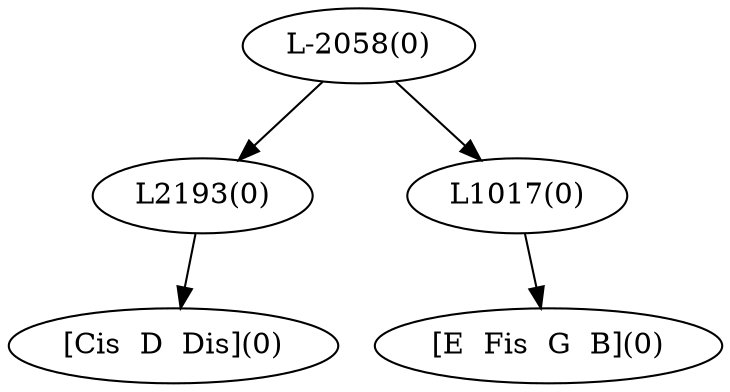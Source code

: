 digraph sample{
"L2193(0)"->"[Cis  D  Dis](0)"
"L1017(0)"->"[E  Fis  G  B](0)"
"L-2058(0)"->"L2193(0)"
"L-2058(0)"->"L1017(0)"
{rank = min; "L-2058(0)"}
{rank = same; "L2193(0)"; "L1017(0)";}
{rank = max; "[Cis  D  Dis](0)"; "[E  Fis  G  B](0)";}
}